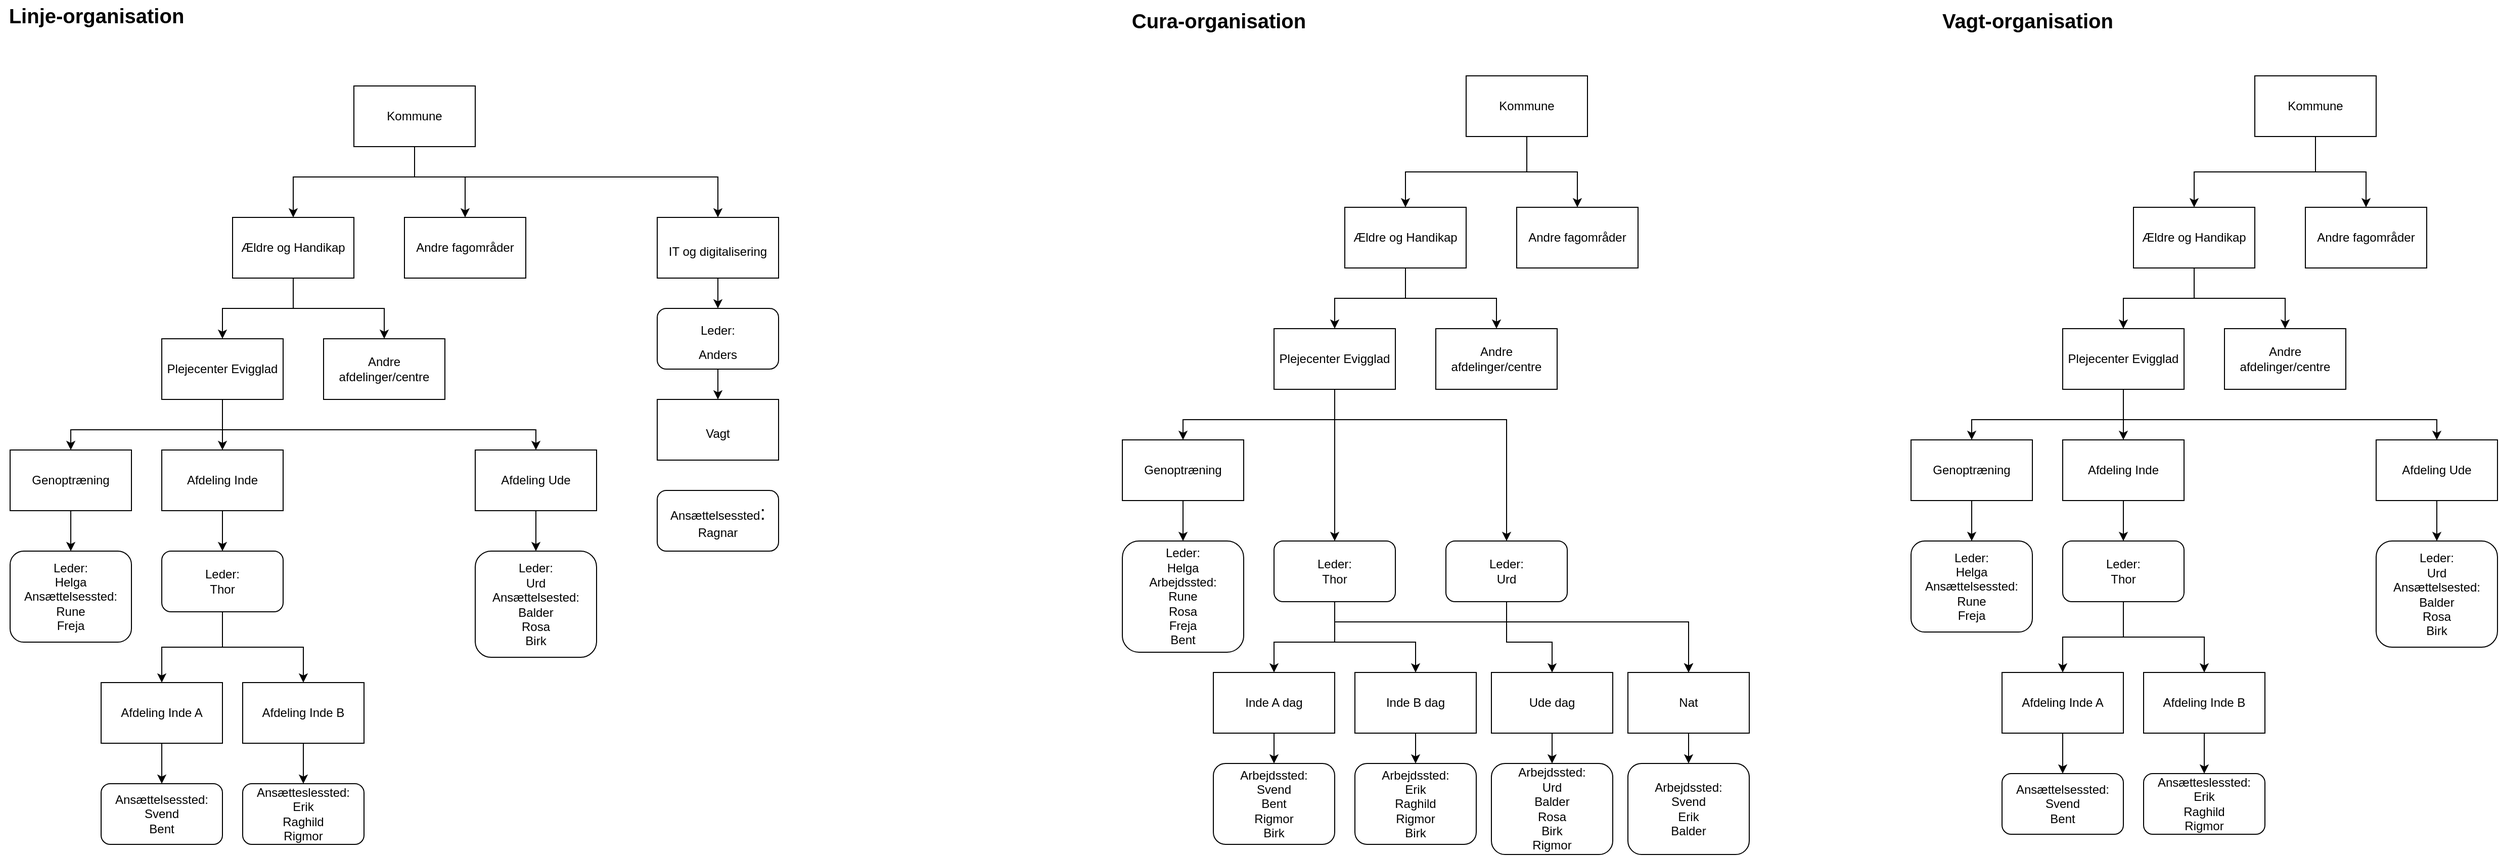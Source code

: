 <mxfile version="12.3.8" type="github" pages="1">
  <diagram id="IXref5agaDI1envroTZy" name="Page-1">
    <mxGraphModel dx="2249" dy="791" grid="1" gridSize="10" guides="1" tooltips="1" connect="1" arrows="1" fold="1" page="1" pageScale="1" pageWidth="827" pageHeight="1169" math="0" shadow="0">
      <root>
        <mxCell id="0"/>
        <mxCell id="1" parent="0"/>
        <mxCell id="Wnkmwy8_kZ7854Y8tCjC-5" style="edgeStyle=orthogonalEdgeStyle;rounded=0;orthogonalLoop=1;jettySize=auto;html=1;entryX=0.5;entryY=0;entryDx=0;entryDy=0;" parent="1" source="Wnkmwy8_kZ7854Y8tCjC-1" target="Wnkmwy8_kZ7854Y8tCjC-2" edge="1">
          <mxGeometry relative="1" as="geometry">
            <Array as="points">
              <mxPoint x="300" y="190"/>
              <mxPoint x="180" y="190"/>
            </Array>
          </mxGeometry>
        </mxCell>
        <mxCell id="Wnkmwy8_kZ7854Y8tCjC-6" style="edgeStyle=orthogonalEdgeStyle;rounded=0;orthogonalLoop=1;jettySize=auto;html=1;" parent="1" source="Wnkmwy8_kZ7854Y8tCjC-1" target="Wnkmwy8_kZ7854Y8tCjC-4" edge="1">
          <mxGeometry relative="1" as="geometry">
            <Array as="points">
              <mxPoint x="300" y="190"/>
              <mxPoint x="350" y="190"/>
            </Array>
          </mxGeometry>
        </mxCell>
        <mxCell id="hOVymhXeUfGJp4dvNV1h-68" style="edgeStyle=orthogonalEdgeStyle;rounded=0;orthogonalLoop=1;jettySize=auto;html=1;entryX=0.5;entryY=0;entryDx=0;entryDy=0;fontSize=20;" edge="1" parent="1" source="Wnkmwy8_kZ7854Y8tCjC-1" target="hOVymhXeUfGJp4dvNV1h-67">
          <mxGeometry relative="1" as="geometry">
            <Array as="points">
              <mxPoint x="300" y="190"/>
              <mxPoint x="600" y="190"/>
            </Array>
          </mxGeometry>
        </mxCell>
        <mxCell id="Wnkmwy8_kZ7854Y8tCjC-1" value="Kommune" style="rounded=0;whiteSpace=wrap;html=1;" parent="1" vertex="1">
          <mxGeometry x="240" y="100" width="120" height="60" as="geometry"/>
        </mxCell>
        <mxCell id="Wnkmwy8_kZ7854Y8tCjC-7" style="edgeStyle=orthogonalEdgeStyle;rounded=0;orthogonalLoop=1;jettySize=auto;html=1;" parent="1" source="Wnkmwy8_kZ7854Y8tCjC-2" target="Wnkmwy8_kZ7854Y8tCjC-3" edge="1">
          <mxGeometry relative="1" as="geometry"/>
        </mxCell>
        <mxCell id="Wnkmwy8_kZ7854Y8tCjC-9" style="edgeStyle=orthogonalEdgeStyle;rounded=0;orthogonalLoop=1;jettySize=auto;html=1;entryX=0.5;entryY=0;entryDx=0;entryDy=0;" parent="1" source="Wnkmwy8_kZ7854Y8tCjC-2" target="Wnkmwy8_kZ7854Y8tCjC-8" edge="1">
          <mxGeometry relative="1" as="geometry"/>
        </mxCell>
        <mxCell id="Wnkmwy8_kZ7854Y8tCjC-2" value="Ældre og Handikap" style="rounded=0;whiteSpace=wrap;html=1;" parent="1" vertex="1">
          <mxGeometry x="120" y="230" width="120" height="60" as="geometry"/>
        </mxCell>
        <mxCell id="Wnkmwy8_kZ7854Y8tCjC-14" style="edgeStyle=orthogonalEdgeStyle;rounded=0;orthogonalLoop=1;jettySize=auto;html=1;" parent="1" source="Wnkmwy8_kZ7854Y8tCjC-3" target="Wnkmwy8_kZ7854Y8tCjC-10" edge="1">
          <mxGeometry relative="1" as="geometry">
            <Array as="points">
              <mxPoint x="110" y="440"/>
              <mxPoint x="-40" y="440"/>
            </Array>
          </mxGeometry>
        </mxCell>
        <mxCell id="Wnkmwy8_kZ7854Y8tCjC-15" style="edgeStyle=orthogonalEdgeStyle;rounded=0;orthogonalLoop=1;jettySize=auto;html=1;" parent="1" source="Wnkmwy8_kZ7854Y8tCjC-3" target="Wnkmwy8_kZ7854Y8tCjC-12" edge="1">
          <mxGeometry relative="1" as="geometry">
            <Array as="points">
              <mxPoint x="110" y="440"/>
              <mxPoint x="420" y="440"/>
            </Array>
          </mxGeometry>
        </mxCell>
        <mxCell id="Wnkmwy8_kZ7854Y8tCjC-33" style="edgeStyle=orthogonalEdgeStyle;rounded=0;orthogonalLoop=1;jettySize=auto;html=1;entryX=0.5;entryY=0;entryDx=0;entryDy=0;" parent="1" source="Wnkmwy8_kZ7854Y8tCjC-3" target="Wnkmwy8_kZ7854Y8tCjC-32" edge="1">
          <mxGeometry relative="1" as="geometry"/>
        </mxCell>
        <mxCell id="Wnkmwy8_kZ7854Y8tCjC-3" value="Plejecenter Evigglad" style="rounded=0;whiteSpace=wrap;html=1;" parent="1" vertex="1">
          <mxGeometry x="50" y="350" width="120" height="60" as="geometry"/>
        </mxCell>
        <mxCell id="Wnkmwy8_kZ7854Y8tCjC-4" value="Andre fagområder" style="rounded=0;whiteSpace=wrap;html=1;" parent="1" vertex="1">
          <mxGeometry x="290" y="230" width="120" height="60" as="geometry"/>
        </mxCell>
        <mxCell id="Wnkmwy8_kZ7854Y8tCjC-8" value="Andre afdelinger/centre" style="rounded=0;whiteSpace=wrap;html=1;" parent="1" vertex="1">
          <mxGeometry x="210" y="350" width="120" height="60" as="geometry"/>
        </mxCell>
        <mxCell id="Wnkmwy8_kZ7854Y8tCjC-28" style="edgeStyle=orthogonalEdgeStyle;rounded=0;orthogonalLoop=1;jettySize=auto;html=1;" parent="1" source="Wnkmwy8_kZ7854Y8tCjC-10" target="Wnkmwy8_kZ7854Y8tCjC-26" edge="1">
          <mxGeometry relative="1" as="geometry"/>
        </mxCell>
        <mxCell id="Wnkmwy8_kZ7854Y8tCjC-10" value="Genoptræning" style="rounded=0;whiteSpace=wrap;html=1;" parent="1" vertex="1">
          <mxGeometry x="-100" y="460" width="120" height="60" as="geometry"/>
        </mxCell>
        <mxCell id="Wnkmwy8_kZ7854Y8tCjC-40" style="edgeStyle=orthogonalEdgeStyle;rounded=0;orthogonalLoop=1;jettySize=auto;html=1;entryX=0.5;entryY=0;entryDx=0;entryDy=0;" parent="1" source="Wnkmwy8_kZ7854Y8tCjC-11" target="Wnkmwy8_kZ7854Y8tCjC-39" edge="1">
          <mxGeometry relative="1" as="geometry"/>
        </mxCell>
        <mxCell id="Wnkmwy8_kZ7854Y8tCjC-11" value="Afdeling Inde A" style="rounded=0;whiteSpace=wrap;html=1;" parent="1" vertex="1">
          <mxGeometry x="-10" y="690" width="120" height="60" as="geometry"/>
        </mxCell>
        <mxCell id="hOVymhXeUfGJp4dvNV1h-11" style="edgeStyle=orthogonalEdgeStyle;rounded=0;orthogonalLoop=1;jettySize=auto;html=1;" edge="1" parent="1" source="Wnkmwy8_kZ7854Y8tCjC-12" target="hOVymhXeUfGJp4dvNV1h-10">
          <mxGeometry relative="1" as="geometry"/>
        </mxCell>
        <mxCell id="Wnkmwy8_kZ7854Y8tCjC-12" value="Afdeling Ude" style="rounded=0;whiteSpace=wrap;html=1;" parent="1" vertex="1">
          <mxGeometry x="360" y="460" width="120" height="60" as="geometry"/>
        </mxCell>
        <mxCell id="Wnkmwy8_kZ7854Y8tCjC-26" value="&lt;div&gt;Leder:&lt;/div&gt;&lt;div&gt;Helga&lt;/div&gt;&lt;div&gt;Ansættelsessted:&lt;/div&gt;&lt;div&gt;Rune&lt;/div&gt;&lt;div&gt;Freja&lt;/div&gt;" style="rounded=1;whiteSpace=wrap;html=1;" parent="1" vertex="1">
          <mxGeometry x="-100" y="560" width="120" height="90" as="geometry"/>
        </mxCell>
        <mxCell id="Wnkmwy8_kZ7854Y8tCjC-43" style="edgeStyle=orthogonalEdgeStyle;rounded=0;orthogonalLoop=1;jettySize=auto;html=1;" parent="1" source="Wnkmwy8_kZ7854Y8tCjC-31" target="Wnkmwy8_kZ7854Y8tCjC-41" edge="1">
          <mxGeometry relative="1" as="geometry"/>
        </mxCell>
        <mxCell id="Wnkmwy8_kZ7854Y8tCjC-31" value="Afdeling Inde B" style="rounded=0;whiteSpace=wrap;html=1;" parent="1" vertex="1">
          <mxGeometry x="130" y="690" width="120" height="60" as="geometry"/>
        </mxCell>
        <mxCell id="Wnkmwy8_kZ7854Y8tCjC-35" style="edgeStyle=orthogonalEdgeStyle;rounded=0;orthogonalLoop=1;jettySize=auto;html=1;" parent="1" source="Wnkmwy8_kZ7854Y8tCjC-32" target="Wnkmwy8_kZ7854Y8tCjC-34" edge="1">
          <mxGeometry relative="1" as="geometry"/>
        </mxCell>
        <mxCell id="Wnkmwy8_kZ7854Y8tCjC-32" value="Afdeling Inde" style="rounded=0;whiteSpace=wrap;html=1;" parent="1" vertex="1">
          <mxGeometry x="50" y="460" width="120" height="60" as="geometry"/>
        </mxCell>
        <mxCell id="Wnkmwy8_kZ7854Y8tCjC-36" style="edgeStyle=orthogonalEdgeStyle;rounded=0;orthogonalLoop=1;jettySize=auto;html=1;" parent="1" source="Wnkmwy8_kZ7854Y8tCjC-34" target="Wnkmwy8_kZ7854Y8tCjC-11" edge="1">
          <mxGeometry relative="1" as="geometry"/>
        </mxCell>
        <mxCell id="Wnkmwy8_kZ7854Y8tCjC-37" style="edgeStyle=orthogonalEdgeStyle;rounded=0;orthogonalLoop=1;jettySize=auto;html=1;entryX=0.5;entryY=0;entryDx=0;entryDy=0;" parent="1" source="Wnkmwy8_kZ7854Y8tCjC-34" target="Wnkmwy8_kZ7854Y8tCjC-31" edge="1">
          <mxGeometry relative="1" as="geometry"/>
        </mxCell>
        <mxCell id="Wnkmwy8_kZ7854Y8tCjC-34" value="&lt;div&gt;Leder:&lt;/div&gt;&lt;div&gt;Thor&lt;br&gt;&lt;/div&gt;" style="rounded=1;whiteSpace=wrap;html=1;" parent="1" vertex="1">
          <mxGeometry x="50" y="560" width="120" height="60" as="geometry"/>
        </mxCell>
        <mxCell id="Wnkmwy8_kZ7854Y8tCjC-39" value="&lt;div&gt;Ansættelsessted:&lt;/div&gt;&lt;div&gt;Svend&lt;/div&gt;&lt;div&gt;Bent&lt;/div&gt;" style="rounded=1;whiteSpace=wrap;html=1;" parent="1" vertex="1">
          <mxGeometry x="-10" y="790" width="120" height="60" as="geometry"/>
        </mxCell>
        <mxCell id="Wnkmwy8_kZ7854Y8tCjC-41" value="&lt;div&gt;Ansætteslessted:&lt;/div&gt;&lt;div&gt;Erik&lt;/div&gt;&lt;div&gt;Raghild&lt;/div&gt;&lt;div&gt;Rigmor&lt;br&gt;&lt;/div&gt;" style="rounded=1;whiteSpace=wrap;html=1;" parent="1" vertex="1">
          <mxGeometry x="130" y="790" width="120" height="60" as="geometry"/>
        </mxCell>
        <mxCell id="Wnkmwy8_kZ7854Y8tCjC-44" style="edgeStyle=orthogonalEdgeStyle;rounded=0;orthogonalLoop=1;jettySize=auto;html=1;entryX=0.5;entryY=0;entryDx=0;entryDy=0;" parent="1" source="Wnkmwy8_kZ7854Y8tCjC-46" target="Wnkmwy8_kZ7854Y8tCjC-49" edge="1">
          <mxGeometry relative="1" as="geometry"/>
        </mxCell>
        <mxCell id="Wnkmwy8_kZ7854Y8tCjC-45" style="edgeStyle=orthogonalEdgeStyle;rounded=0;orthogonalLoop=1;jettySize=auto;html=1;" parent="1" source="Wnkmwy8_kZ7854Y8tCjC-46" target="Wnkmwy8_kZ7854Y8tCjC-54" edge="1">
          <mxGeometry relative="1" as="geometry"/>
        </mxCell>
        <mxCell id="Wnkmwy8_kZ7854Y8tCjC-46" value="Kommune" style="rounded=0;whiteSpace=wrap;html=1;" parent="1" vertex="1">
          <mxGeometry x="1340" y="90" width="120" height="60" as="geometry"/>
        </mxCell>
        <mxCell id="Wnkmwy8_kZ7854Y8tCjC-47" style="edgeStyle=orthogonalEdgeStyle;rounded=0;orthogonalLoop=1;jettySize=auto;html=1;" parent="1" source="Wnkmwy8_kZ7854Y8tCjC-49" target="Wnkmwy8_kZ7854Y8tCjC-53" edge="1">
          <mxGeometry relative="1" as="geometry"/>
        </mxCell>
        <mxCell id="Wnkmwy8_kZ7854Y8tCjC-48" style="edgeStyle=orthogonalEdgeStyle;rounded=0;orthogonalLoop=1;jettySize=auto;html=1;entryX=0.5;entryY=0;entryDx=0;entryDy=0;" parent="1" source="Wnkmwy8_kZ7854Y8tCjC-49" target="Wnkmwy8_kZ7854Y8tCjC-55" edge="1">
          <mxGeometry relative="1" as="geometry"/>
        </mxCell>
        <mxCell id="Wnkmwy8_kZ7854Y8tCjC-49" value="Ældre og Handikap" style="rounded=0;whiteSpace=wrap;html=1;" parent="1" vertex="1">
          <mxGeometry x="1220" y="220" width="120" height="60" as="geometry"/>
        </mxCell>
        <mxCell id="Wnkmwy8_kZ7854Y8tCjC-50" style="edgeStyle=orthogonalEdgeStyle;rounded=0;orthogonalLoop=1;jettySize=auto;html=1;" parent="1" source="Wnkmwy8_kZ7854Y8tCjC-53" target="Wnkmwy8_kZ7854Y8tCjC-57" edge="1">
          <mxGeometry relative="1" as="geometry">
            <Array as="points">
              <mxPoint x="1210" y="430"/>
              <mxPoint x="1060" y="430"/>
            </Array>
          </mxGeometry>
        </mxCell>
        <mxCell id="hOVymhXeUfGJp4dvNV1h-64" style="edgeStyle=orthogonalEdgeStyle;rounded=0;orthogonalLoop=1;jettySize=auto;html=1;fontSize=20;" edge="1" parent="1" source="Wnkmwy8_kZ7854Y8tCjC-53" target="Wnkmwy8_kZ7854Y8tCjC-70">
          <mxGeometry relative="1" as="geometry"/>
        </mxCell>
        <mxCell id="hOVymhXeUfGJp4dvNV1h-65" style="edgeStyle=orthogonalEdgeStyle;rounded=0;orthogonalLoop=1;jettySize=auto;html=1;fontSize=20;" edge="1" parent="1" source="Wnkmwy8_kZ7854Y8tCjC-53" target="hOVymhXeUfGJp4dvNV1h-16">
          <mxGeometry relative="1" as="geometry">
            <Array as="points">
              <mxPoint x="1210" y="430"/>
              <mxPoint x="1380" y="430"/>
            </Array>
          </mxGeometry>
        </mxCell>
        <mxCell id="Wnkmwy8_kZ7854Y8tCjC-53" value="Plejecenter Evigglad" style="rounded=0;whiteSpace=wrap;html=1;" parent="1" vertex="1">
          <mxGeometry x="1150" y="340" width="120" height="60" as="geometry"/>
        </mxCell>
        <mxCell id="Wnkmwy8_kZ7854Y8tCjC-54" value="Andre fagområder" style="rounded=0;whiteSpace=wrap;html=1;" parent="1" vertex="1">
          <mxGeometry x="1390" y="220" width="120" height="60" as="geometry"/>
        </mxCell>
        <mxCell id="Wnkmwy8_kZ7854Y8tCjC-55" value="Andre afdelinger/centre" style="rounded=0;whiteSpace=wrap;html=1;" parent="1" vertex="1">
          <mxGeometry x="1310" y="340" width="120" height="60" as="geometry"/>
        </mxCell>
        <mxCell id="Wnkmwy8_kZ7854Y8tCjC-56" style="edgeStyle=orthogonalEdgeStyle;rounded=0;orthogonalLoop=1;jettySize=auto;html=1;" parent="1" source="Wnkmwy8_kZ7854Y8tCjC-57" target="Wnkmwy8_kZ7854Y8tCjC-62" edge="1">
          <mxGeometry relative="1" as="geometry"/>
        </mxCell>
        <mxCell id="Wnkmwy8_kZ7854Y8tCjC-57" value="Genoptræning" style="rounded=0;whiteSpace=wrap;html=1;" parent="1" vertex="1">
          <mxGeometry x="1000" y="450" width="120" height="60" as="geometry"/>
        </mxCell>
        <mxCell id="hOVymhXeUfGJp4dvNV1h-23" style="edgeStyle=orthogonalEdgeStyle;rounded=0;orthogonalLoop=1;jettySize=auto;html=1;entryX=0.5;entryY=0;entryDx=0;entryDy=0;" edge="1" parent="1" source="Wnkmwy8_kZ7854Y8tCjC-59" target="hOVymhXeUfGJp4dvNV1h-21">
          <mxGeometry relative="1" as="geometry"/>
        </mxCell>
        <mxCell id="Wnkmwy8_kZ7854Y8tCjC-59" value="Inde A dag" style="rounded=0;whiteSpace=wrap;html=1;" parent="1" vertex="1">
          <mxGeometry x="1090" y="680" width="120" height="60" as="geometry"/>
        </mxCell>
        <mxCell id="Wnkmwy8_kZ7854Y8tCjC-62" value="&lt;div&gt;Leder:&lt;/div&gt;&lt;div&gt;Helga&lt;/div&gt;&lt;div&gt;Arbejdssted:&lt;/div&gt;&lt;div&gt;Rune&lt;/div&gt;&lt;div&gt;Rosa&lt;br&gt;&lt;/div&gt;&lt;div&gt;Freja&lt;/div&gt;&lt;div&gt;Bent&lt;br&gt;&lt;/div&gt;" style="rounded=1;whiteSpace=wrap;html=1;" parent="1" vertex="1">
          <mxGeometry x="1000" y="550" width="120" height="110" as="geometry"/>
        </mxCell>
        <mxCell id="hOVymhXeUfGJp4dvNV1h-24" style="edgeStyle=orthogonalEdgeStyle;rounded=0;orthogonalLoop=1;jettySize=auto;html=1;" edge="1" parent="1" source="Wnkmwy8_kZ7854Y8tCjC-65" target="hOVymhXeUfGJp4dvNV1h-22">
          <mxGeometry relative="1" as="geometry"/>
        </mxCell>
        <mxCell id="Wnkmwy8_kZ7854Y8tCjC-65" value="Inde B dag" style="rounded=0;whiteSpace=wrap;html=1;" parent="1" vertex="1">
          <mxGeometry x="1230" y="680" width="120" height="60" as="geometry"/>
        </mxCell>
        <mxCell id="hOVymhXeUfGJp4dvNV1h-13" style="edgeStyle=orthogonalEdgeStyle;rounded=0;orthogonalLoop=1;jettySize=auto;html=1;" edge="1" parent="1" source="Wnkmwy8_kZ7854Y8tCjC-70" target="Wnkmwy8_kZ7854Y8tCjC-59">
          <mxGeometry relative="1" as="geometry">
            <Array as="points">
              <mxPoint x="1210" y="650"/>
              <mxPoint x="1150" y="650"/>
            </Array>
          </mxGeometry>
        </mxCell>
        <mxCell id="hOVymhXeUfGJp4dvNV1h-14" style="edgeStyle=orthogonalEdgeStyle;rounded=0;orthogonalLoop=1;jettySize=auto;html=1;" edge="1" parent="1" source="Wnkmwy8_kZ7854Y8tCjC-70" target="Wnkmwy8_kZ7854Y8tCjC-65">
          <mxGeometry relative="1" as="geometry">
            <Array as="points">
              <mxPoint x="1210" y="650"/>
              <mxPoint x="1290" y="650"/>
            </Array>
          </mxGeometry>
        </mxCell>
        <mxCell id="hOVymhXeUfGJp4dvNV1h-20" style="edgeStyle=orthogonalEdgeStyle;rounded=0;orthogonalLoop=1;jettySize=auto;html=1;" edge="1" parent="1" source="Wnkmwy8_kZ7854Y8tCjC-70" target="hOVymhXeUfGJp4dvNV1h-1">
          <mxGeometry relative="1" as="geometry">
            <Array as="points">
              <mxPoint x="1210" y="630"/>
              <mxPoint x="1560" y="630"/>
            </Array>
          </mxGeometry>
        </mxCell>
        <mxCell id="Wnkmwy8_kZ7854Y8tCjC-70" value="&lt;div&gt;Leder:&lt;/div&gt;&lt;div&gt;Thor&lt;br&gt;&lt;/div&gt;" style="rounded=1;whiteSpace=wrap;html=1;" parent="1" vertex="1">
          <mxGeometry x="1150" y="550" width="120" height="60" as="geometry"/>
        </mxCell>
        <mxCell id="hOVymhXeUfGJp4dvNV1h-28" style="edgeStyle=orthogonalEdgeStyle;rounded=0;orthogonalLoop=1;jettySize=auto;html=1;" edge="1" parent="1" source="hOVymhXeUfGJp4dvNV1h-1" target="hOVymhXeUfGJp4dvNV1h-27">
          <mxGeometry relative="1" as="geometry"/>
        </mxCell>
        <mxCell id="hOVymhXeUfGJp4dvNV1h-1" value="Nat" style="rounded=0;whiteSpace=wrap;html=1;" vertex="1" parent="1">
          <mxGeometry x="1500" y="680" width="120" height="60" as="geometry"/>
        </mxCell>
        <mxCell id="hOVymhXeUfGJp4dvNV1h-10" value="&lt;div&gt;Leder:&lt;/div&gt;&lt;div&gt;Urd&lt;/div&gt;&lt;div&gt;Ansættelsested:&lt;/div&gt;&lt;div&gt;Balder&lt;/div&gt;&lt;div&gt;Rosa&lt;/div&gt;&lt;div&gt;Birk&lt;br&gt;&lt;/div&gt;" style="rounded=1;whiteSpace=wrap;html=1;" vertex="1" parent="1">
          <mxGeometry x="360" y="560" width="120" height="105" as="geometry"/>
        </mxCell>
        <mxCell id="hOVymhXeUfGJp4dvNV1h-26" style="edgeStyle=orthogonalEdgeStyle;rounded=0;orthogonalLoop=1;jettySize=auto;html=1;" edge="1" parent="1" source="hOVymhXeUfGJp4dvNV1h-12" target="hOVymhXeUfGJp4dvNV1h-25">
          <mxGeometry relative="1" as="geometry"/>
        </mxCell>
        <mxCell id="hOVymhXeUfGJp4dvNV1h-12" value="Ude dag" style="rounded=0;whiteSpace=wrap;html=1;" vertex="1" parent="1">
          <mxGeometry x="1365" y="680" width="120" height="60" as="geometry"/>
        </mxCell>
        <mxCell id="hOVymhXeUfGJp4dvNV1h-18" style="edgeStyle=orthogonalEdgeStyle;rounded=0;orthogonalLoop=1;jettySize=auto;html=1;" edge="1" parent="1" source="hOVymhXeUfGJp4dvNV1h-16" target="hOVymhXeUfGJp4dvNV1h-12">
          <mxGeometry relative="1" as="geometry">
            <Array as="points">
              <mxPoint x="1380" y="650"/>
              <mxPoint x="1425" y="650"/>
            </Array>
          </mxGeometry>
        </mxCell>
        <mxCell id="hOVymhXeUfGJp4dvNV1h-19" style="edgeStyle=orthogonalEdgeStyle;rounded=0;orthogonalLoop=1;jettySize=auto;html=1;" edge="1" parent="1" source="hOVymhXeUfGJp4dvNV1h-16" target="hOVymhXeUfGJp4dvNV1h-1">
          <mxGeometry relative="1" as="geometry">
            <Array as="points">
              <mxPoint x="1380" y="630"/>
              <mxPoint x="1560" y="630"/>
            </Array>
          </mxGeometry>
        </mxCell>
        <mxCell id="hOVymhXeUfGJp4dvNV1h-16" value="&lt;div&gt;Leder:&lt;/div&gt;&lt;div&gt;Urd&lt;br&gt;&lt;/div&gt;" style="rounded=1;whiteSpace=wrap;html=1;" vertex="1" parent="1">
          <mxGeometry x="1320" y="550" width="120" height="60" as="geometry"/>
        </mxCell>
        <mxCell id="hOVymhXeUfGJp4dvNV1h-21" value="&lt;div&gt;Arbejdssted:&lt;/div&gt;&lt;div&gt;Svend&lt;/div&gt;&lt;div&gt;Bent&lt;/div&gt;&lt;div&gt;Rigmor&lt;/div&gt;&lt;div&gt;Birk&lt;br&gt;&lt;/div&gt;" style="rounded=1;whiteSpace=wrap;html=1;" vertex="1" parent="1">
          <mxGeometry x="1090" y="770" width="120" height="80" as="geometry"/>
        </mxCell>
        <mxCell id="hOVymhXeUfGJp4dvNV1h-22" value="&lt;div&gt;Arbejdssted:&lt;/div&gt;&lt;div&gt;Erik&lt;/div&gt;&lt;div&gt;Raghild&lt;/div&gt;&lt;div&gt;Rigmor&lt;/div&gt;&lt;div&gt;Birk&lt;br&gt;&lt;/div&gt;" style="rounded=1;whiteSpace=wrap;html=1;" vertex="1" parent="1">
          <mxGeometry x="1230" y="770" width="120" height="80" as="geometry"/>
        </mxCell>
        <mxCell id="hOVymhXeUfGJp4dvNV1h-25" value="&lt;div&gt;Arbejdssted:&lt;/div&gt;&lt;div&gt;Urd&lt;br&gt;&lt;/div&gt;&lt;div&gt;Balder&lt;/div&gt;&lt;div&gt;Rosa&lt;/div&gt;&lt;div&gt;Birk&lt;/div&gt;&lt;div&gt;Rigmor&lt;br&gt;&lt;/div&gt;" style="rounded=1;whiteSpace=wrap;html=1;" vertex="1" parent="1">
          <mxGeometry x="1365" y="770" width="120" height="90" as="geometry"/>
        </mxCell>
        <mxCell id="hOVymhXeUfGJp4dvNV1h-27" value="&lt;div&gt;Arbejdssted:&lt;/div&gt;&lt;div&gt;Svend&lt;/div&gt;&lt;div&gt;Erik&lt;/div&gt;&lt;div&gt;Balder&lt;br&gt;&lt;/div&gt;" style="rounded=1;whiteSpace=wrap;html=1;" vertex="1" parent="1">
          <mxGeometry x="1500" y="770" width="120" height="90" as="geometry"/>
        </mxCell>
        <mxCell id="hOVymhXeUfGJp4dvNV1h-31" value="Linje-organisation" style="text;html=1;align=center;verticalAlign=middle;resizable=0;points=[];;autosize=1;fontSize=20;fontStyle=1" vertex="1" parent="1">
          <mxGeometry x="-110" y="15" width="190" height="30" as="geometry"/>
        </mxCell>
        <mxCell id="hOVymhXeUfGJp4dvNV1h-32" value="Cura-organisation" style="text;html=1;align=center;verticalAlign=middle;resizable=0;points=[];;autosize=1;fontSize=20;fontStyle=1" vertex="1" parent="1">
          <mxGeometry x="1000" y="20" width="190" height="30" as="geometry"/>
        </mxCell>
        <mxCell id="hOVymhXeUfGJp4dvNV1h-33" style="edgeStyle=orthogonalEdgeStyle;rounded=0;orthogonalLoop=1;jettySize=auto;html=1;entryX=0.5;entryY=0;entryDx=0;entryDy=0;" edge="1" parent="1" source="hOVymhXeUfGJp4dvNV1h-35" target="hOVymhXeUfGJp4dvNV1h-38">
          <mxGeometry relative="1" as="geometry"/>
        </mxCell>
        <mxCell id="hOVymhXeUfGJp4dvNV1h-34" style="edgeStyle=orthogonalEdgeStyle;rounded=0;orthogonalLoop=1;jettySize=auto;html=1;" edge="1" parent="1" source="hOVymhXeUfGJp4dvNV1h-35" target="hOVymhXeUfGJp4dvNV1h-43">
          <mxGeometry relative="1" as="geometry"/>
        </mxCell>
        <mxCell id="hOVymhXeUfGJp4dvNV1h-35" value="Kommune" style="rounded=0;whiteSpace=wrap;html=1;" vertex="1" parent="1">
          <mxGeometry x="2120" y="90" width="120" height="60" as="geometry"/>
        </mxCell>
        <mxCell id="hOVymhXeUfGJp4dvNV1h-36" style="edgeStyle=orthogonalEdgeStyle;rounded=0;orthogonalLoop=1;jettySize=auto;html=1;" edge="1" parent="1" source="hOVymhXeUfGJp4dvNV1h-38" target="hOVymhXeUfGJp4dvNV1h-42">
          <mxGeometry relative="1" as="geometry"/>
        </mxCell>
        <mxCell id="hOVymhXeUfGJp4dvNV1h-37" style="edgeStyle=orthogonalEdgeStyle;rounded=0;orthogonalLoop=1;jettySize=auto;html=1;entryX=0.5;entryY=0;entryDx=0;entryDy=0;" edge="1" parent="1" source="hOVymhXeUfGJp4dvNV1h-38" target="hOVymhXeUfGJp4dvNV1h-44">
          <mxGeometry relative="1" as="geometry"/>
        </mxCell>
        <mxCell id="hOVymhXeUfGJp4dvNV1h-38" value="Ældre og Handikap" style="rounded=0;whiteSpace=wrap;html=1;" vertex="1" parent="1">
          <mxGeometry x="2000" y="220" width="120" height="60" as="geometry"/>
        </mxCell>
        <mxCell id="hOVymhXeUfGJp4dvNV1h-39" style="edgeStyle=orthogonalEdgeStyle;rounded=0;orthogonalLoop=1;jettySize=auto;html=1;" edge="1" parent="1" source="hOVymhXeUfGJp4dvNV1h-42" target="hOVymhXeUfGJp4dvNV1h-46">
          <mxGeometry relative="1" as="geometry">
            <Array as="points">
              <mxPoint x="1990" y="430"/>
              <mxPoint x="1840" y="430"/>
            </Array>
          </mxGeometry>
        </mxCell>
        <mxCell id="hOVymhXeUfGJp4dvNV1h-40" style="edgeStyle=orthogonalEdgeStyle;rounded=0;orthogonalLoop=1;jettySize=auto;html=1;" edge="1" parent="1" source="hOVymhXeUfGJp4dvNV1h-42" target="hOVymhXeUfGJp4dvNV1h-50">
          <mxGeometry relative="1" as="geometry">
            <Array as="points">
              <mxPoint x="1990" y="430"/>
              <mxPoint x="2300" y="430"/>
            </Array>
          </mxGeometry>
        </mxCell>
        <mxCell id="hOVymhXeUfGJp4dvNV1h-41" style="edgeStyle=orthogonalEdgeStyle;rounded=0;orthogonalLoop=1;jettySize=auto;html=1;entryX=0.5;entryY=0;entryDx=0;entryDy=0;" edge="1" parent="1" source="hOVymhXeUfGJp4dvNV1h-42" target="hOVymhXeUfGJp4dvNV1h-55">
          <mxGeometry relative="1" as="geometry"/>
        </mxCell>
        <mxCell id="hOVymhXeUfGJp4dvNV1h-42" value="Plejecenter Evigglad" style="rounded=0;whiteSpace=wrap;html=1;" vertex="1" parent="1">
          <mxGeometry x="1930" y="340" width="120" height="60" as="geometry"/>
        </mxCell>
        <mxCell id="hOVymhXeUfGJp4dvNV1h-43" value="Andre fagområder" style="rounded=0;whiteSpace=wrap;html=1;" vertex="1" parent="1">
          <mxGeometry x="2170" y="220" width="120" height="60" as="geometry"/>
        </mxCell>
        <mxCell id="hOVymhXeUfGJp4dvNV1h-44" value="Andre afdelinger/centre" style="rounded=0;whiteSpace=wrap;html=1;" vertex="1" parent="1">
          <mxGeometry x="2090" y="340" width="120" height="60" as="geometry"/>
        </mxCell>
        <mxCell id="hOVymhXeUfGJp4dvNV1h-45" style="edgeStyle=orthogonalEdgeStyle;rounded=0;orthogonalLoop=1;jettySize=auto;html=1;" edge="1" parent="1" source="hOVymhXeUfGJp4dvNV1h-46" target="hOVymhXeUfGJp4dvNV1h-51">
          <mxGeometry relative="1" as="geometry"/>
        </mxCell>
        <mxCell id="hOVymhXeUfGJp4dvNV1h-46" value="Genoptræning" style="rounded=0;whiteSpace=wrap;html=1;" vertex="1" parent="1">
          <mxGeometry x="1780" y="450" width="120" height="60" as="geometry"/>
        </mxCell>
        <mxCell id="hOVymhXeUfGJp4dvNV1h-47" style="edgeStyle=orthogonalEdgeStyle;rounded=0;orthogonalLoop=1;jettySize=auto;html=1;entryX=0.5;entryY=0;entryDx=0;entryDy=0;" edge="1" parent="1" source="hOVymhXeUfGJp4dvNV1h-48" target="hOVymhXeUfGJp4dvNV1h-59">
          <mxGeometry relative="1" as="geometry"/>
        </mxCell>
        <mxCell id="hOVymhXeUfGJp4dvNV1h-48" value="Afdeling Inde A" style="rounded=0;whiteSpace=wrap;html=1;" vertex="1" parent="1">
          <mxGeometry x="1870" y="680" width="120" height="60" as="geometry"/>
        </mxCell>
        <mxCell id="hOVymhXeUfGJp4dvNV1h-49" style="edgeStyle=orthogonalEdgeStyle;rounded=0;orthogonalLoop=1;jettySize=auto;html=1;" edge="1" parent="1" source="hOVymhXeUfGJp4dvNV1h-50" target="hOVymhXeUfGJp4dvNV1h-61">
          <mxGeometry relative="1" as="geometry"/>
        </mxCell>
        <mxCell id="hOVymhXeUfGJp4dvNV1h-50" value="Afdeling Ude" style="rounded=0;whiteSpace=wrap;html=1;" vertex="1" parent="1">
          <mxGeometry x="2240" y="450" width="120" height="60" as="geometry"/>
        </mxCell>
        <mxCell id="hOVymhXeUfGJp4dvNV1h-51" value="&lt;div&gt;Leder:&lt;/div&gt;&lt;div&gt;Helga&lt;/div&gt;&lt;div&gt;Ansættelsessted:&lt;/div&gt;&lt;div&gt;Rune&lt;/div&gt;&lt;div&gt;Freja&lt;/div&gt;" style="rounded=1;whiteSpace=wrap;html=1;" vertex="1" parent="1">
          <mxGeometry x="1780" y="550" width="120" height="90" as="geometry"/>
        </mxCell>
        <mxCell id="hOVymhXeUfGJp4dvNV1h-52" style="edgeStyle=orthogonalEdgeStyle;rounded=0;orthogonalLoop=1;jettySize=auto;html=1;" edge="1" parent="1" source="hOVymhXeUfGJp4dvNV1h-53" target="hOVymhXeUfGJp4dvNV1h-60">
          <mxGeometry relative="1" as="geometry"/>
        </mxCell>
        <mxCell id="hOVymhXeUfGJp4dvNV1h-53" value="Afdeling Inde B" style="rounded=0;whiteSpace=wrap;html=1;" vertex="1" parent="1">
          <mxGeometry x="2010" y="680" width="120" height="60" as="geometry"/>
        </mxCell>
        <mxCell id="hOVymhXeUfGJp4dvNV1h-54" style="edgeStyle=orthogonalEdgeStyle;rounded=0;orthogonalLoop=1;jettySize=auto;html=1;" edge="1" parent="1" source="hOVymhXeUfGJp4dvNV1h-55" target="hOVymhXeUfGJp4dvNV1h-58">
          <mxGeometry relative="1" as="geometry"/>
        </mxCell>
        <mxCell id="hOVymhXeUfGJp4dvNV1h-55" value="Afdeling Inde" style="rounded=0;whiteSpace=wrap;html=1;" vertex="1" parent="1">
          <mxGeometry x="1930" y="450" width="120" height="60" as="geometry"/>
        </mxCell>
        <mxCell id="hOVymhXeUfGJp4dvNV1h-56" style="edgeStyle=orthogonalEdgeStyle;rounded=0;orthogonalLoop=1;jettySize=auto;html=1;" edge="1" parent="1" source="hOVymhXeUfGJp4dvNV1h-58" target="hOVymhXeUfGJp4dvNV1h-48">
          <mxGeometry relative="1" as="geometry"/>
        </mxCell>
        <mxCell id="hOVymhXeUfGJp4dvNV1h-57" style="edgeStyle=orthogonalEdgeStyle;rounded=0;orthogonalLoop=1;jettySize=auto;html=1;entryX=0.5;entryY=0;entryDx=0;entryDy=0;" edge="1" parent="1" source="hOVymhXeUfGJp4dvNV1h-58" target="hOVymhXeUfGJp4dvNV1h-53">
          <mxGeometry relative="1" as="geometry"/>
        </mxCell>
        <mxCell id="hOVymhXeUfGJp4dvNV1h-58" value="&lt;div&gt;Leder:&lt;/div&gt;&lt;div&gt;Thor&lt;br&gt;&lt;/div&gt;" style="rounded=1;whiteSpace=wrap;html=1;" vertex="1" parent="1">
          <mxGeometry x="1930" y="550" width="120" height="60" as="geometry"/>
        </mxCell>
        <mxCell id="hOVymhXeUfGJp4dvNV1h-59" value="&lt;div&gt;Ansættelsessted:&lt;/div&gt;&lt;div&gt;Svend&lt;/div&gt;&lt;div&gt;Bent&lt;/div&gt;" style="rounded=1;whiteSpace=wrap;html=1;" vertex="1" parent="1">
          <mxGeometry x="1870" y="780" width="120" height="60" as="geometry"/>
        </mxCell>
        <mxCell id="hOVymhXeUfGJp4dvNV1h-60" value="&lt;div&gt;Ansætteslessted:&lt;/div&gt;&lt;div&gt;Erik&lt;/div&gt;&lt;div&gt;Raghild&lt;/div&gt;&lt;div&gt;Rigmor&lt;br&gt;&lt;/div&gt;" style="rounded=1;whiteSpace=wrap;html=1;" vertex="1" parent="1">
          <mxGeometry x="2010" y="780" width="120" height="60" as="geometry"/>
        </mxCell>
        <mxCell id="hOVymhXeUfGJp4dvNV1h-61" value="&lt;div&gt;Leder:&lt;/div&gt;&lt;div&gt;Urd&lt;/div&gt;&lt;div&gt;Ansættelsested:&lt;/div&gt;&lt;div&gt;Balder&lt;/div&gt;&lt;div&gt;Rosa&lt;/div&gt;&lt;div&gt;Birk&lt;br&gt;&lt;/div&gt;" style="rounded=1;whiteSpace=wrap;html=1;" vertex="1" parent="1">
          <mxGeometry x="2240" y="550" width="120" height="105" as="geometry"/>
        </mxCell>
        <mxCell id="hOVymhXeUfGJp4dvNV1h-66" value="Vagt-organisation" style="text;html=1;align=center;verticalAlign=middle;resizable=0;points=[];;autosize=1;fontSize=20;fontStyle=1" vertex="1" parent="1">
          <mxGeometry x="1805" y="20" width="180" height="30" as="geometry"/>
        </mxCell>
        <mxCell id="hOVymhXeUfGJp4dvNV1h-70" style="edgeStyle=orthogonalEdgeStyle;rounded=0;orthogonalLoop=1;jettySize=auto;html=1;fontSize=20;" edge="1" parent="1" source="hOVymhXeUfGJp4dvNV1h-67" target="hOVymhXeUfGJp4dvNV1h-69">
          <mxGeometry relative="1" as="geometry"/>
        </mxCell>
        <mxCell id="hOVymhXeUfGJp4dvNV1h-67" value="&lt;font style=&quot;font-size: 12px&quot;&gt;IT og digitalisering&lt;/font&gt;" style="rounded=0;whiteSpace=wrap;html=1;fontSize=20;" vertex="1" parent="1">
          <mxGeometry x="540" y="230" width="120" height="60" as="geometry"/>
        </mxCell>
        <mxCell id="hOVymhXeUfGJp4dvNV1h-72" style="edgeStyle=orthogonalEdgeStyle;rounded=0;orthogonalLoop=1;jettySize=auto;html=1;fontSize=20;" edge="1" parent="1" source="hOVymhXeUfGJp4dvNV1h-69" target="hOVymhXeUfGJp4dvNV1h-71">
          <mxGeometry relative="1" as="geometry"/>
        </mxCell>
        <mxCell id="hOVymhXeUfGJp4dvNV1h-69" value="&lt;div&gt;&lt;font style=&quot;font-size: 12px&quot;&gt;Leder:&lt;/font&gt;&lt;/div&gt;&lt;div&gt;&lt;font style=&quot;font-size: 12px&quot;&gt;Anders&lt;br&gt;&lt;/font&gt;&lt;/div&gt;" style="rounded=1;whiteSpace=wrap;html=1;fontSize=20;" vertex="1" parent="1">
          <mxGeometry x="540" y="320" width="120" height="60" as="geometry"/>
        </mxCell>
        <mxCell id="hOVymhXeUfGJp4dvNV1h-71" value="&lt;font style=&quot;font-size: 12px&quot;&gt;Vagt&lt;/font&gt;" style="rounded=0;whiteSpace=wrap;html=1;fontSize=20;" vertex="1" parent="1">
          <mxGeometry x="540" y="410" width="120" height="60" as="geometry"/>
        </mxCell>
        <mxCell id="hOVymhXeUfGJp4dvNV1h-73" value="&lt;div style=&quot;font-size: 19px&quot;&gt;&lt;font style=&quot;font-size: 12px&quot;&gt;Ansættelsessted&lt;/font&gt;:&lt;/div&gt;&lt;div style=&quot;font-size: 12px&quot;&gt;Ragnar&lt;br&gt;&lt;/div&gt;" style="rounded=1;whiteSpace=wrap;html=1;fontSize=20;" vertex="1" parent="1">
          <mxGeometry x="540" y="500" width="120" height="60" as="geometry"/>
        </mxCell>
      </root>
    </mxGraphModel>
  </diagram>
</mxfile>
